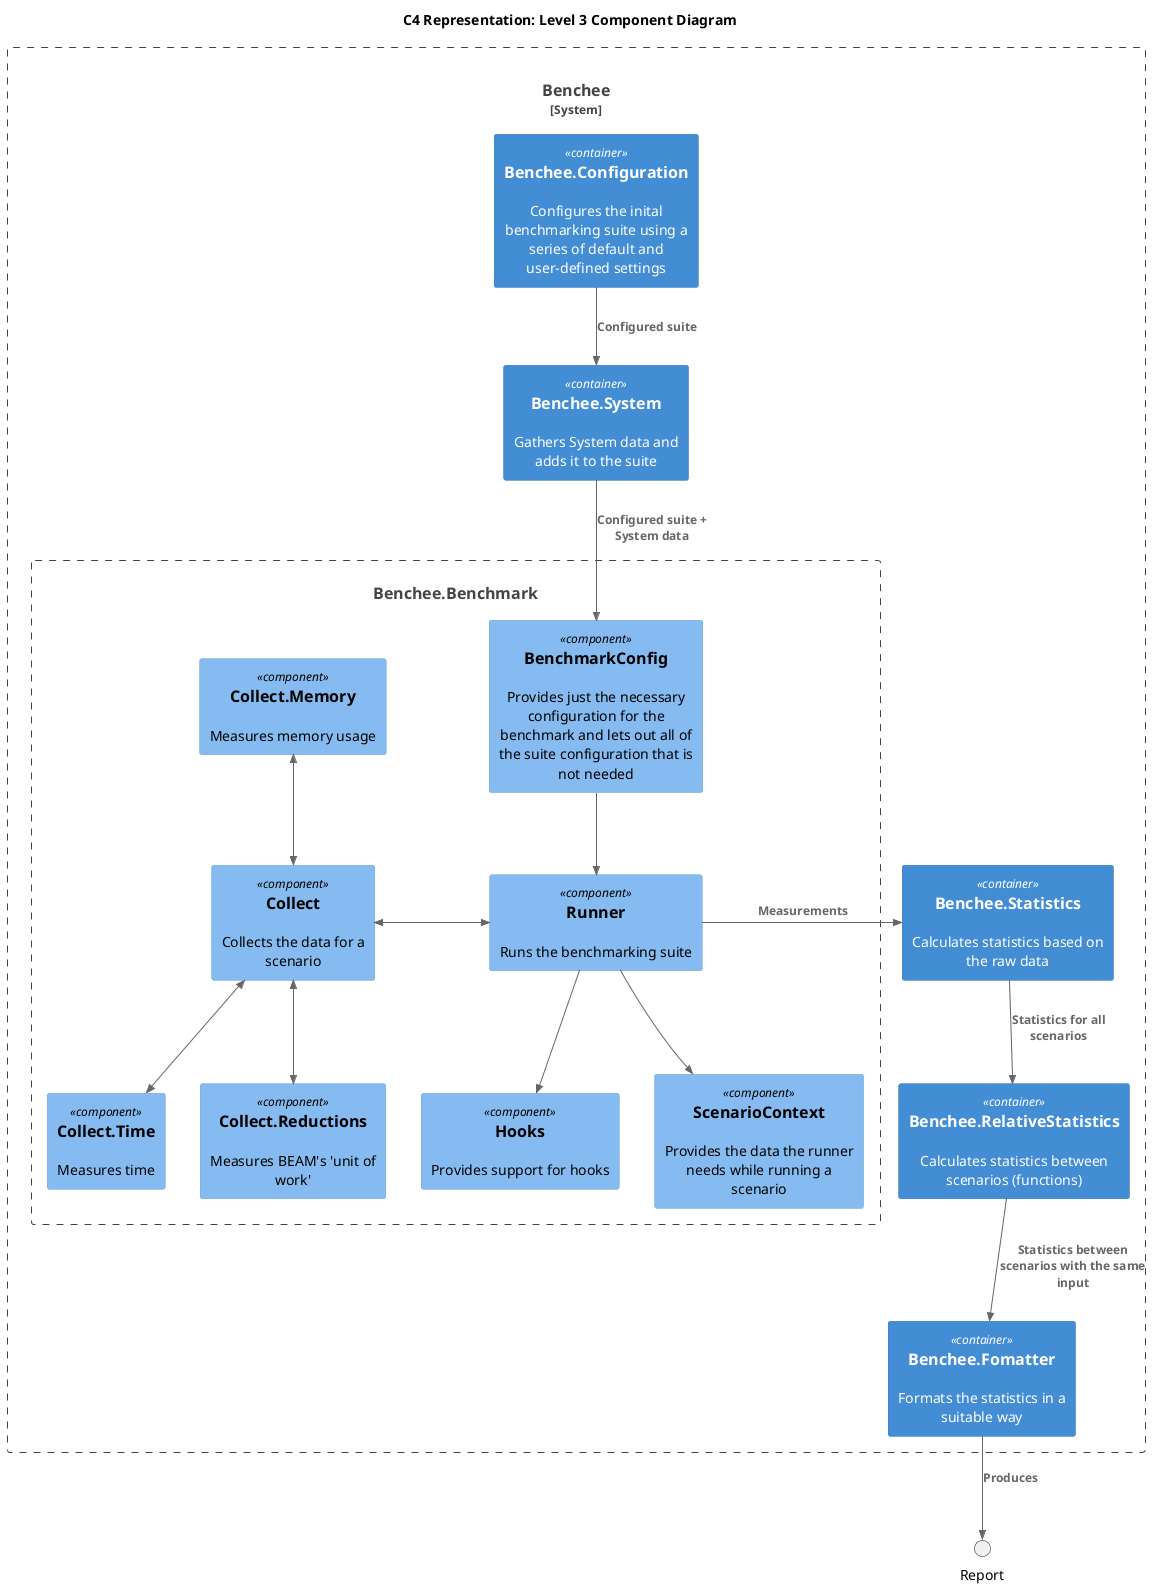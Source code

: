 @startuml component
!include <C4/C4_Container>
!include <C4/C4_Component>

title C4 Representation: Level 3 Component Diagram

System_Boundary(Benchee, "Benchee", "A microbenchmarking tool for Elixir") {
    Container(Config, "Benchee.Configuration", "", "Configures the inital benchmarking suite using a series of default and user-defined settings")
    Container(System, "Benchee.System", "", "Gathers System data and adds it to the suite")
    Boundary(Benchmark, "Benchee.Benchmark", "", "Defines and runs the functions to be benchmarked, collecting raw data") {
        Component(BenchmarkConfig, "BenchmarkConfig", "", "Provides just the necessary configuration for the benchmark and lets out all of the suite configuration that is not needed")
        
        Component(Hooks, "Hooks", "", "Provides support for hooks")

        Component(ScenarioContext, "ScenarioContext", "", "Provides the data the runner needs while running a scenario")

        Component(Runner, "Runner", "", "Runs the benchmarking suite")

        Component(Collect, "Collect", "", "Collects the data for a scenario")
        Component(Memory, "Collect.Memory", "", "Measures memory usage")
        Component(Time, "Collect.Time", "", "Measures time")
        Component(Reductions, "Collect.Reductions", "", "Measures BEAM's 'unit of work'")
    }
    Container(Statistics, "Benchee.Statistics", "", "Calculates statistics based on the raw data")
    Container(RelativeStatistics, "Benchee.RelativeStatistics", "", "Calculates statistics between scenarios (functions)")
    Container(Output, "Benchee.Fomatter", "", "Formats the statistics in a suitable way")
}

Rel(Config, System, "Configured suite")

Rel(System, BenchmarkConfig, "Configured suite + System data")

Rel(BenchmarkConfig, Runner, "")
Rel(Runner, Hooks, "")
Rel(Runner, ScenarioContext, "")
BiRel_L(Runner, Collect, "")

BiRel_D(Collect, Time, "")
BiRel_U(Collect, Memory, "")
BiRel(Collect, Reductions, "")

Rel_R(Runner, Statistics, "Measurements")
Rel(Statistics, RelativeStatistics, "Statistics for all scenarios")
Rel(RelativeStatistics, Output, "Statistics between scenarios with the same input")

Rel(Output, Report, "Produces")
@enduml